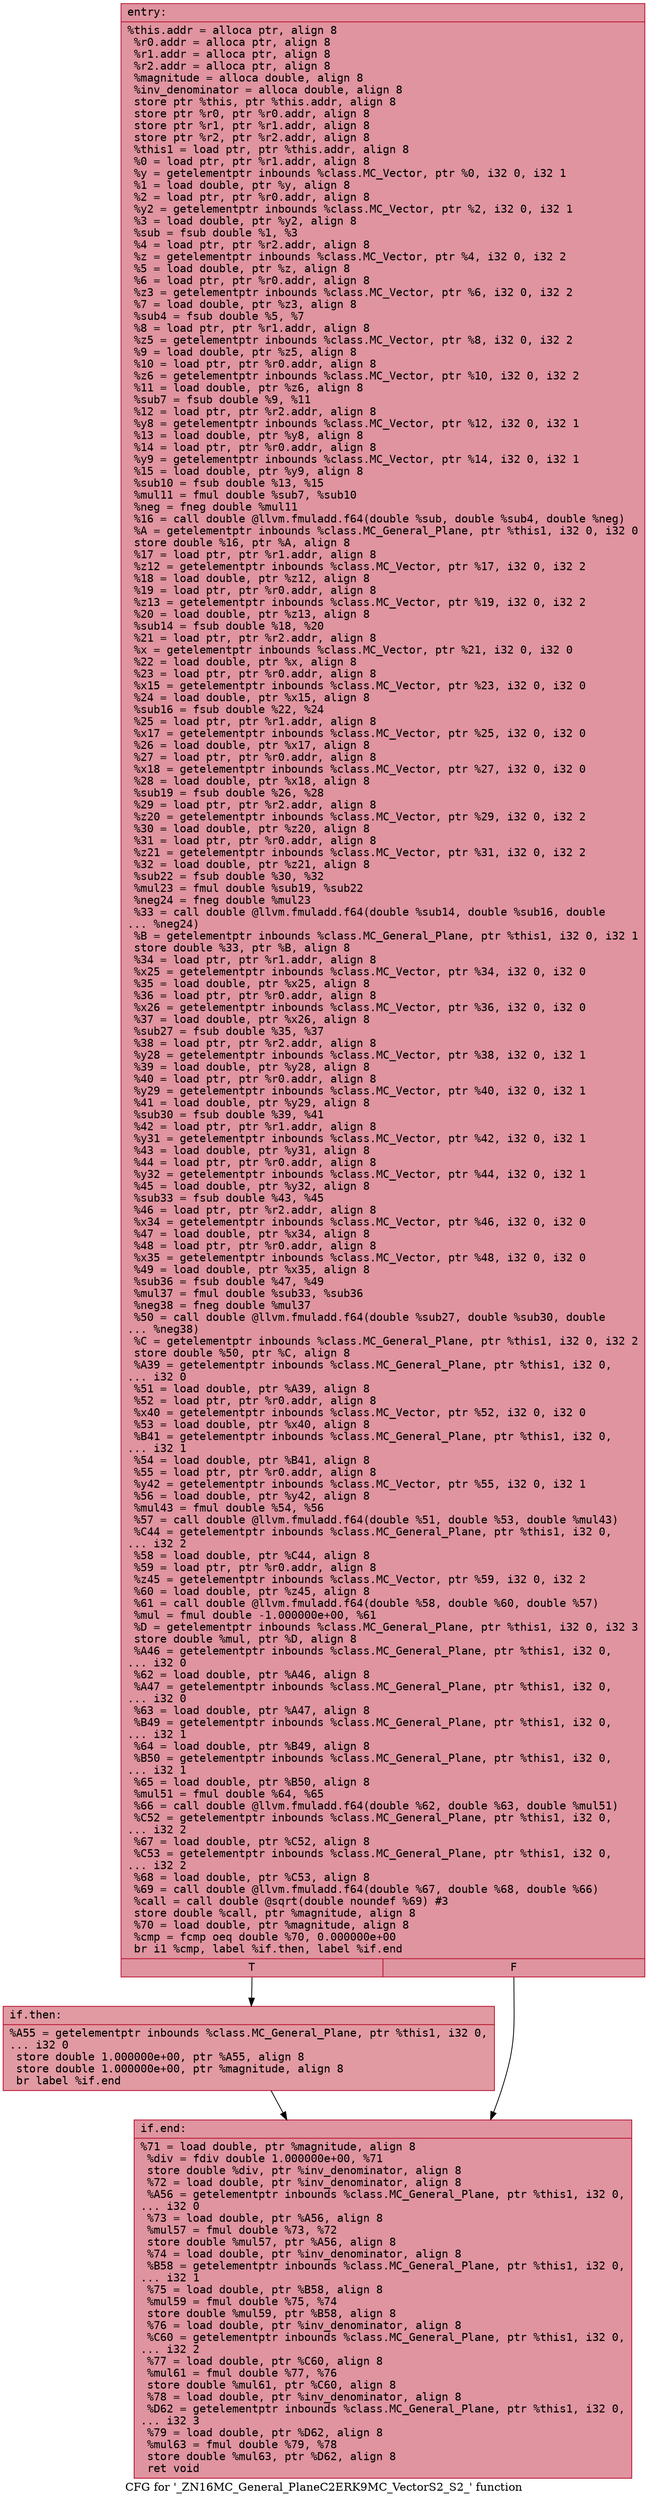 digraph "CFG for '_ZN16MC_General_PlaneC2ERK9MC_VectorS2_S2_' function" {
	label="CFG for '_ZN16MC_General_PlaneC2ERK9MC_VectorS2_S2_' function";

	Node0x55dfe4b525b0 [shape=record,color="#b70d28ff", style=filled, fillcolor="#b70d2870" fontname="Courier",label="{entry:\l|  %this.addr = alloca ptr, align 8\l  %r0.addr = alloca ptr, align 8\l  %r1.addr = alloca ptr, align 8\l  %r2.addr = alloca ptr, align 8\l  %magnitude = alloca double, align 8\l  %inv_denominator = alloca double, align 8\l  store ptr %this, ptr %this.addr, align 8\l  store ptr %r0, ptr %r0.addr, align 8\l  store ptr %r1, ptr %r1.addr, align 8\l  store ptr %r2, ptr %r2.addr, align 8\l  %this1 = load ptr, ptr %this.addr, align 8\l  %0 = load ptr, ptr %r1.addr, align 8\l  %y = getelementptr inbounds %class.MC_Vector, ptr %0, i32 0, i32 1\l  %1 = load double, ptr %y, align 8\l  %2 = load ptr, ptr %r0.addr, align 8\l  %y2 = getelementptr inbounds %class.MC_Vector, ptr %2, i32 0, i32 1\l  %3 = load double, ptr %y2, align 8\l  %sub = fsub double %1, %3\l  %4 = load ptr, ptr %r2.addr, align 8\l  %z = getelementptr inbounds %class.MC_Vector, ptr %4, i32 0, i32 2\l  %5 = load double, ptr %z, align 8\l  %6 = load ptr, ptr %r0.addr, align 8\l  %z3 = getelementptr inbounds %class.MC_Vector, ptr %6, i32 0, i32 2\l  %7 = load double, ptr %z3, align 8\l  %sub4 = fsub double %5, %7\l  %8 = load ptr, ptr %r1.addr, align 8\l  %z5 = getelementptr inbounds %class.MC_Vector, ptr %8, i32 0, i32 2\l  %9 = load double, ptr %z5, align 8\l  %10 = load ptr, ptr %r0.addr, align 8\l  %z6 = getelementptr inbounds %class.MC_Vector, ptr %10, i32 0, i32 2\l  %11 = load double, ptr %z6, align 8\l  %sub7 = fsub double %9, %11\l  %12 = load ptr, ptr %r2.addr, align 8\l  %y8 = getelementptr inbounds %class.MC_Vector, ptr %12, i32 0, i32 1\l  %13 = load double, ptr %y8, align 8\l  %14 = load ptr, ptr %r0.addr, align 8\l  %y9 = getelementptr inbounds %class.MC_Vector, ptr %14, i32 0, i32 1\l  %15 = load double, ptr %y9, align 8\l  %sub10 = fsub double %13, %15\l  %mul11 = fmul double %sub7, %sub10\l  %neg = fneg double %mul11\l  %16 = call double @llvm.fmuladd.f64(double %sub, double %sub4, double %neg)\l  %A = getelementptr inbounds %class.MC_General_Plane, ptr %this1, i32 0, i32 0\l  store double %16, ptr %A, align 8\l  %17 = load ptr, ptr %r1.addr, align 8\l  %z12 = getelementptr inbounds %class.MC_Vector, ptr %17, i32 0, i32 2\l  %18 = load double, ptr %z12, align 8\l  %19 = load ptr, ptr %r0.addr, align 8\l  %z13 = getelementptr inbounds %class.MC_Vector, ptr %19, i32 0, i32 2\l  %20 = load double, ptr %z13, align 8\l  %sub14 = fsub double %18, %20\l  %21 = load ptr, ptr %r2.addr, align 8\l  %x = getelementptr inbounds %class.MC_Vector, ptr %21, i32 0, i32 0\l  %22 = load double, ptr %x, align 8\l  %23 = load ptr, ptr %r0.addr, align 8\l  %x15 = getelementptr inbounds %class.MC_Vector, ptr %23, i32 0, i32 0\l  %24 = load double, ptr %x15, align 8\l  %sub16 = fsub double %22, %24\l  %25 = load ptr, ptr %r1.addr, align 8\l  %x17 = getelementptr inbounds %class.MC_Vector, ptr %25, i32 0, i32 0\l  %26 = load double, ptr %x17, align 8\l  %27 = load ptr, ptr %r0.addr, align 8\l  %x18 = getelementptr inbounds %class.MC_Vector, ptr %27, i32 0, i32 0\l  %28 = load double, ptr %x18, align 8\l  %sub19 = fsub double %26, %28\l  %29 = load ptr, ptr %r2.addr, align 8\l  %z20 = getelementptr inbounds %class.MC_Vector, ptr %29, i32 0, i32 2\l  %30 = load double, ptr %z20, align 8\l  %31 = load ptr, ptr %r0.addr, align 8\l  %z21 = getelementptr inbounds %class.MC_Vector, ptr %31, i32 0, i32 2\l  %32 = load double, ptr %z21, align 8\l  %sub22 = fsub double %30, %32\l  %mul23 = fmul double %sub19, %sub22\l  %neg24 = fneg double %mul23\l  %33 = call double @llvm.fmuladd.f64(double %sub14, double %sub16, double\l... %neg24)\l  %B = getelementptr inbounds %class.MC_General_Plane, ptr %this1, i32 0, i32 1\l  store double %33, ptr %B, align 8\l  %34 = load ptr, ptr %r1.addr, align 8\l  %x25 = getelementptr inbounds %class.MC_Vector, ptr %34, i32 0, i32 0\l  %35 = load double, ptr %x25, align 8\l  %36 = load ptr, ptr %r0.addr, align 8\l  %x26 = getelementptr inbounds %class.MC_Vector, ptr %36, i32 0, i32 0\l  %37 = load double, ptr %x26, align 8\l  %sub27 = fsub double %35, %37\l  %38 = load ptr, ptr %r2.addr, align 8\l  %y28 = getelementptr inbounds %class.MC_Vector, ptr %38, i32 0, i32 1\l  %39 = load double, ptr %y28, align 8\l  %40 = load ptr, ptr %r0.addr, align 8\l  %y29 = getelementptr inbounds %class.MC_Vector, ptr %40, i32 0, i32 1\l  %41 = load double, ptr %y29, align 8\l  %sub30 = fsub double %39, %41\l  %42 = load ptr, ptr %r1.addr, align 8\l  %y31 = getelementptr inbounds %class.MC_Vector, ptr %42, i32 0, i32 1\l  %43 = load double, ptr %y31, align 8\l  %44 = load ptr, ptr %r0.addr, align 8\l  %y32 = getelementptr inbounds %class.MC_Vector, ptr %44, i32 0, i32 1\l  %45 = load double, ptr %y32, align 8\l  %sub33 = fsub double %43, %45\l  %46 = load ptr, ptr %r2.addr, align 8\l  %x34 = getelementptr inbounds %class.MC_Vector, ptr %46, i32 0, i32 0\l  %47 = load double, ptr %x34, align 8\l  %48 = load ptr, ptr %r0.addr, align 8\l  %x35 = getelementptr inbounds %class.MC_Vector, ptr %48, i32 0, i32 0\l  %49 = load double, ptr %x35, align 8\l  %sub36 = fsub double %47, %49\l  %mul37 = fmul double %sub33, %sub36\l  %neg38 = fneg double %mul37\l  %50 = call double @llvm.fmuladd.f64(double %sub27, double %sub30, double\l... %neg38)\l  %C = getelementptr inbounds %class.MC_General_Plane, ptr %this1, i32 0, i32 2\l  store double %50, ptr %C, align 8\l  %A39 = getelementptr inbounds %class.MC_General_Plane, ptr %this1, i32 0,\l... i32 0\l  %51 = load double, ptr %A39, align 8\l  %52 = load ptr, ptr %r0.addr, align 8\l  %x40 = getelementptr inbounds %class.MC_Vector, ptr %52, i32 0, i32 0\l  %53 = load double, ptr %x40, align 8\l  %B41 = getelementptr inbounds %class.MC_General_Plane, ptr %this1, i32 0,\l... i32 1\l  %54 = load double, ptr %B41, align 8\l  %55 = load ptr, ptr %r0.addr, align 8\l  %y42 = getelementptr inbounds %class.MC_Vector, ptr %55, i32 0, i32 1\l  %56 = load double, ptr %y42, align 8\l  %mul43 = fmul double %54, %56\l  %57 = call double @llvm.fmuladd.f64(double %51, double %53, double %mul43)\l  %C44 = getelementptr inbounds %class.MC_General_Plane, ptr %this1, i32 0,\l... i32 2\l  %58 = load double, ptr %C44, align 8\l  %59 = load ptr, ptr %r0.addr, align 8\l  %z45 = getelementptr inbounds %class.MC_Vector, ptr %59, i32 0, i32 2\l  %60 = load double, ptr %z45, align 8\l  %61 = call double @llvm.fmuladd.f64(double %58, double %60, double %57)\l  %mul = fmul double -1.000000e+00, %61\l  %D = getelementptr inbounds %class.MC_General_Plane, ptr %this1, i32 0, i32 3\l  store double %mul, ptr %D, align 8\l  %A46 = getelementptr inbounds %class.MC_General_Plane, ptr %this1, i32 0,\l... i32 0\l  %62 = load double, ptr %A46, align 8\l  %A47 = getelementptr inbounds %class.MC_General_Plane, ptr %this1, i32 0,\l... i32 0\l  %63 = load double, ptr %A47, align 8\l  %B49 = getelementptr inbounds %class.MC_General_Plane, ptr %this1, i32 0,\l... i32 1\l  %64 = load double, ptr %B49, align 8\l  %B50 = getelementptr inbounds %class.MC_General_Plane, ptr %this1, i32 0,\l... i32 1\l  %65 = load double, ptr %B50, align 8\l  %mul51 = fmul double %64, %65\l  %66 = call double @llvm.fmuladd.f64(double %62, double %63, double %mul51)\l  %C52 = getelementptr inbounds %class.MC_General_Plane, ptr %this1, i32 0,\l... i32 2\l  %67 = load double, ptr %C52, align 8\l  %C53 = getelementptr inbounds %class.MC_General_Plane, ptr %this1, i32 0,\l... i32 2\l  %68 = load double, ptr %C53, align 8\l  %69 = call double @llvm.fmuladd.f64(double %67, double %68, double %66)\l  %call = call double @sqrt(double noundef %69) #3\l  store double %call, ptr %magnitude, align 8\l  %70 = load double, ptr %magnitude, align 8\l  %cmp = fcmp oeq double %70, 0.000000e+00\l  br i1 %cmp, label %if.then, label %if.end\l|{<s0>T|<s1>F}}"];
	Node0x55dfe4b525b0:s0 -> Node0x55dfe4b5a250[tooltip="entry -> if.then\nProbability 62.50%" ];
	Node0x55dfe4b525b0:s1 -> Node0x55dfe4b5a2c0[tooltip="entry -> if.end\nProbability 37.50%" ];
	Node0x55dfe4b5a250 [shape=record,color="#b70d28ff", style=filled, fillcolor="#bb1b2c70" fontname="Courier",label="{if.then:\l|  %A55 = getelementptr inbounds %class.MC_General_Plane, ptr %this1, i32 0,\l... i32 0\l  store double 1.000000e+00, ptr %A55, align 8\l  store double 1.000000e+00, ptr %magnitude, align 8\l  br label %if.end\l}"];
	Node0x55dfe4b5a250 -> Node0x55dfe4b5a2c0[tooltip="if.then -> if.end\nProbability 100.00%" ];
	Node0x55dfe4b5a2c0 [shape=record,color="#b70d28ff", style=filled, fillcolor="#b70d2870" fontname="Courier",label="{if.end:\l|  %71 = load double, ptr %magnitude, align 8\l  %div = fdiv double 1.000000e+00, %71\l  store double %div, ptr %inv_denominator, align 8\l  %72 = load double, ptr %inv_denominator, align 8\l  %A56 = getelementptr inbounds %class.MC_General_Plane, ptr %this1, i32 0,\l... i32 0\l  %73 = load double, ptr %A56, align 8\l  %mul57 = fmul double %73, %72\l  store double %mul57, ptr %A56, align 8\l  %74 = load double, ptr %inv_denominator, align 8\l  %B58 = getelementptr inbounds %class.MC_General_Plane, ptr %this1, i32 0,\l... i32 1\l  %75 = load double, ptr %B58, align 8\l  %mul59 = fmul double %75, %74\l  store double %mul59, ptr %B58, align 8\l  %76 = load double, ptr %inv_denominator, align 8\l  %C60 = getelementptr inbounds %class.MC_General_Plane, ptr %this1, i32 0,\l... i32 2\l  %77 = load double, ptr %C60, align 8\l  %mul61 = fmul double %77, %76\l  store double %mul61, ptr %C60, align 8\l  %78 = load double, ptr %inv_denominator, align 8\l  %D62 = getelementptr inbounds %class.MC_General_Plane, ptr %this1, i32 0,\l... i32 3\l  %79 = load double, ptr %D62, align 8\l  %mul63 = fmul double %79, %78\l  store double %mul63, ptr %D62, align 8\l  ret void\l}"];
}

